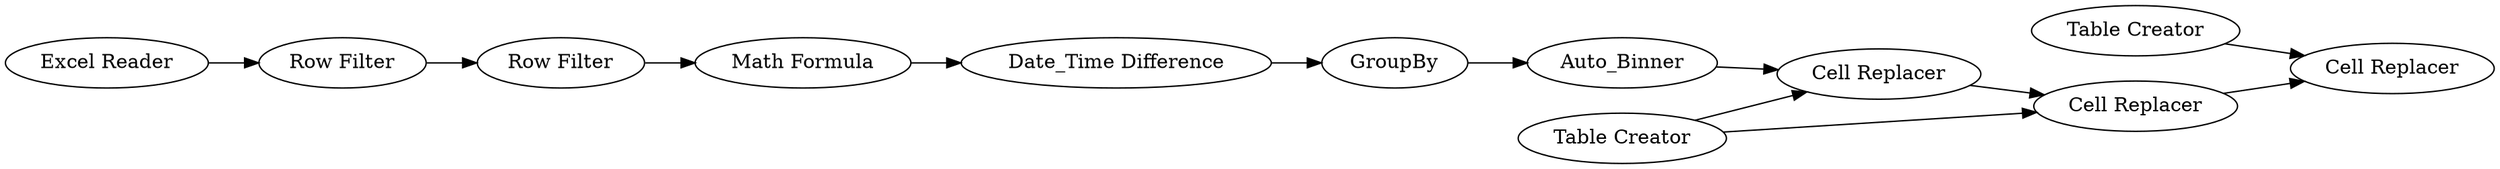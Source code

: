 digraph {
	7 -> 8
	11 -> 12
	9 -> 8
	4 -> 5
	8 -> 10
	3 -> 4
	9 -> 10
	5 -> 6
	1 -> 2
	2 -> 3
	6 -> 7
	10 -> 12
	5 [label="Date_Time Difference"]
	1 [label="Excel Reader"]
	7 [label=Auto_Binner]
	9 [label="Table Creator"]
	11 [label="Table Creator"]
	4 [label="Math Formula"]
	6 [label=GroupBy]
	8 [label="Cell Replacer"]
	12 [label="Cell Replacer"]
	3 [label="Row Filter"]
	2 [label="Row Filter"]
	10 [label="Cell Replacer"]
	rankdir=LR
}
